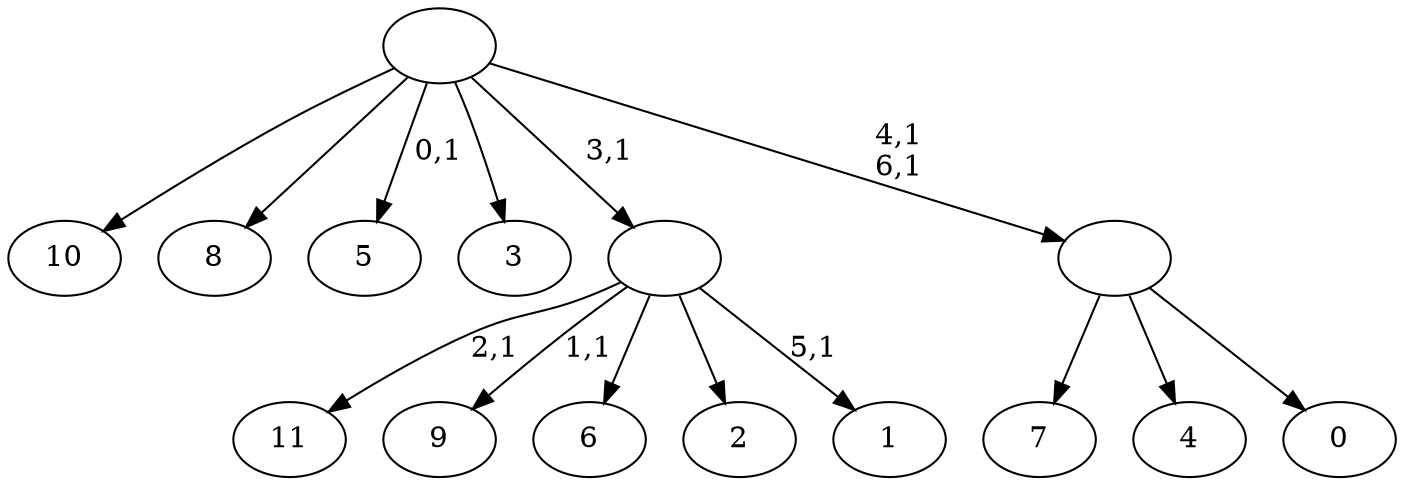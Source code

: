 digraph T {
	19 [label="11"]
	17 [label="10"]
	16 [label="9"]
	14 [label="8"]
	13 [label="7"]
	12 [label="6"]
	11 [label="5"]
	9 [label="4"]
	8 [label="3"]
	7 [label="2"]
	6 [label="1"]
	4 [label=""]
	3 [label="0"]
	2 [label=""]
	0 [label=""]
	4 -> 6 [label="5,1"]
	4 -> 16 [label="1,1"]
	4 -> 19 [label="2,1"]
	4 -> 12 [label=""]
	4 -> 7 [label=""]
	2 -> 13 [label=""]
	2 -> 9 [label=""]
	2 -> 3 [label=""]
	0 -> 2 [label="4,1\n6,1"]
	0 -> 11 [label="0,1"]
	0 -> 17 [label=""]
	0 -> 14 [label=""]
	0 -> 8 [label=""]
	0 -> 4 [label="3,1"]
}
